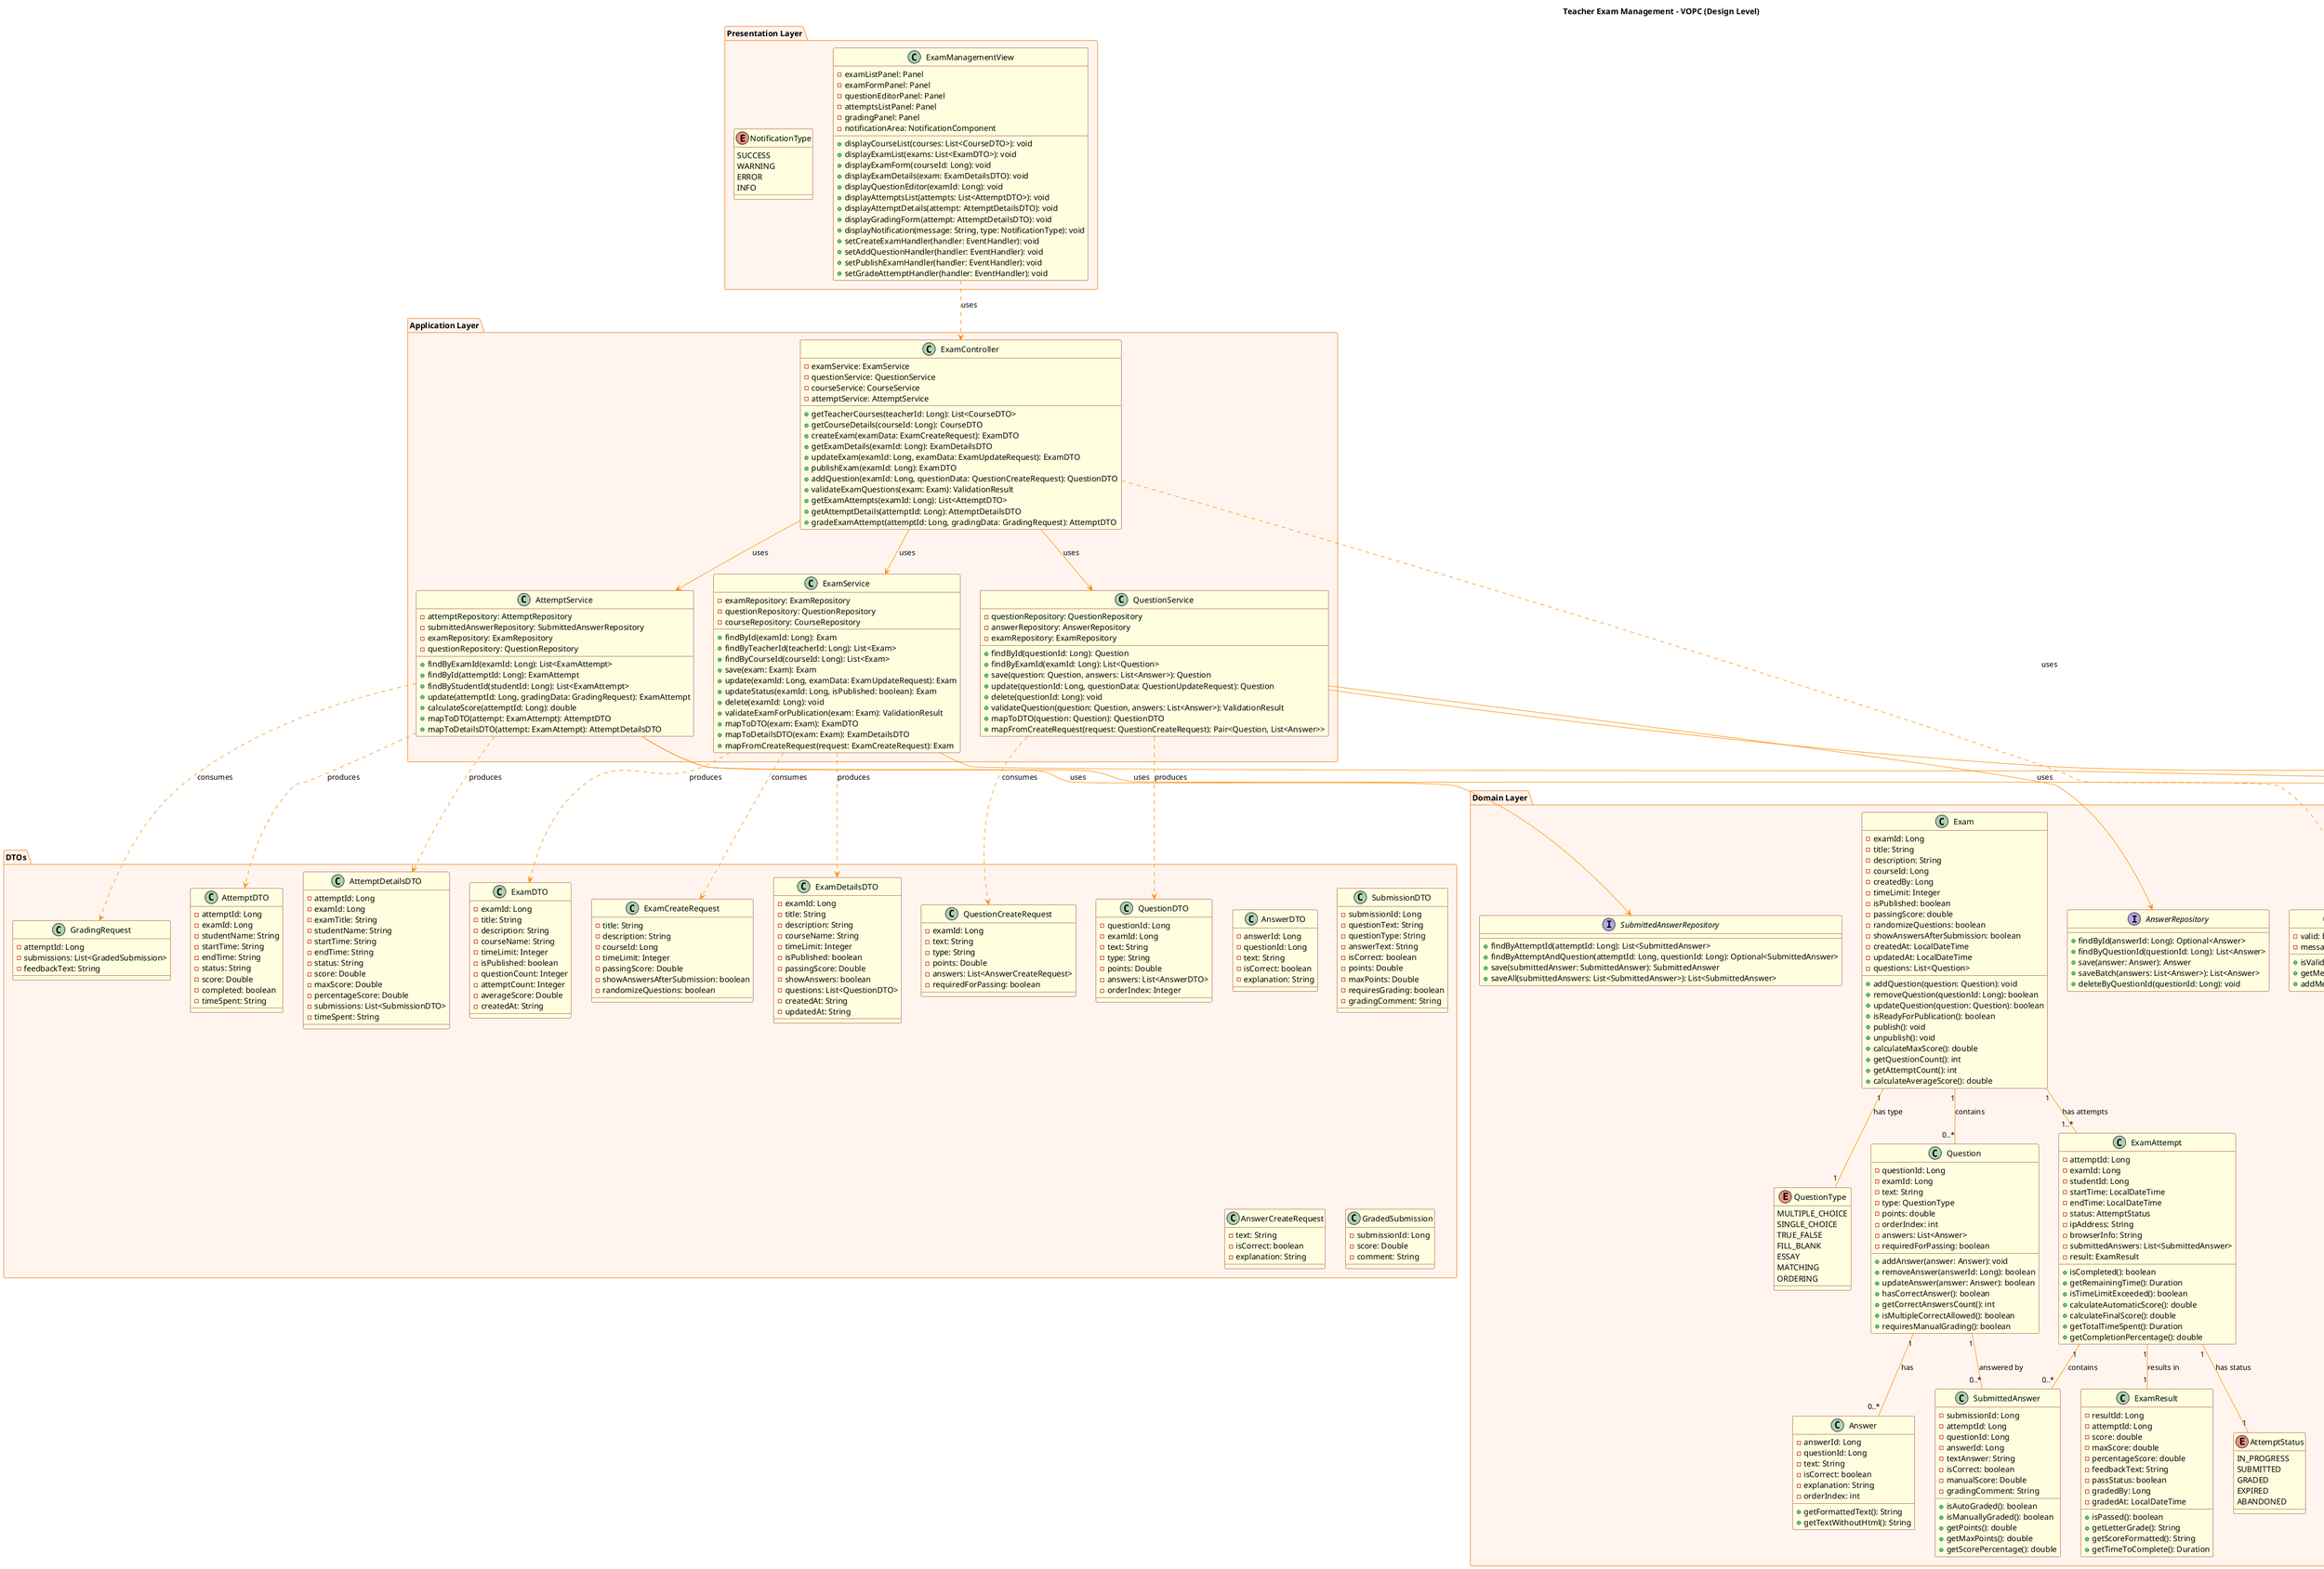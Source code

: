 @startuml
title Teacher Exam Management - VOPC (Design Level)

skinparam class {
  BackgroundColor LightYellow
  ArrowColor DarkOrange
  BorderColor Maroon
}

skinparam package {
  BackgroundColor SeaShell
  BorderColor SandyBrown
}

package "Presentation Layer" {
  class "ExamManagementView" as EMV {
    - examListPanel: Panel
    - examFormPanel: Panel
    - questionEditorPanel: Panel
    - attemptsListPanel: Panel
    - gradingPanel: Panel
    - notificationArea: NotificationComponent
    + displayCourseList(courses: List<CourseDTO>): void
    + displayExamList(exams: List<ExamDTO>): void
    + displayExamForm(courseId: Long): void
    + displayExamDetails(exam: ExamDetailsDTO): void
    + displayQuestionEditor(examId: Long): void
    + displayAttemptsList(attempts: List<AttemptDTO>): void
    + displayAttemptDetails(attempt: AttemptDetailsDTO): void
    + displayGradingForm(attempt: AttemptDetailsDTO): void
    + displayNotification(message: String, type: NotificationType): void
    + setCreateExamHandler(handler: EventHandler): void
    + setAddQuestionHandler(handler: EventHandler): void
    + setPublishExamHandler(handler: EventHandler): void
    + setGradeAttemptHandler(handler: EventHandler): void
  }
  
  enum "NotificationType" as NT {
    SUCCESS
    WARNING
    ERROR
    INFO
  }
}

package "Application Layer" {
  class "ExamController" as EC {
    - examService: ExamService
    - questionService: QuestionService
    - courseService: CourseService
    - attemptService: AttemptService
    + getTeacherCourses(teacherId: Long): List<CourseDTO>
    + getCourseDetails(courseId: Long): CourseDTO
    + createExam(examData: ExamCreateRequest): ExamDTO
    + getExamDetails(examId: Long): ExamDetailsDTO
    + updateExam(examId: Long, examData: ExamUpdateRequest): ExamDTO
    + publishExam(examId: Long): ExamDTO
    + addQuestion(examId: Long, questionData: QuestionCreateRequest): QuestionDTO
    + validateExamQuestions(exam: Exam): ValidationResult
    + getExamAttempts(examId: Long): List<AttemptDTO>
    + getAttemptDetails(attemptId: Long): AttemptDetailsDTO
    + gradeExamAttempt(attemptId: Long, gradingData: GradingRequest): AttemptDTO
  }
  
  class "ExamService" as ES {
    - examRepository: ExamRepository
    - questionRepository: QuestionRepository
    - courseRepository: CourseRepository
    + findById(examId: Long): Exam
    + findByTeacherId(teacherId: Long): List<Exam>
    + findByCourseId(courseId: Long): List<Exam>
    + save(exam: Exam): Exam
    + update(examId: Long, examData: ExamUpdateRequest): Exam
    + updateStatus(examId: Long, isPublished: boolean): Exam
    + delete(examId: Long): void
    + validateExamForPublication(exam: Exam): ValidationResult
    + mapToDTO(exam: Exam): ExamDTO
    + mapToDetailsDTO(exam: Exam): ExamDetailsDTO
    + mapFromCreateRequest(request: ExamCreateRequest): Exam
  }
  
  class "QuestionService" as QS {
    - questionRepository: QuestionRepository
    - answerRepository: AnswerRepository
    - examRepository: ExamRepository
    + findById(questionId: Long): Question
    + findByExamId(examId: Long): List<Question>
    + save(question: Question, answers: List<Answer>): Question
    + update(questionId: Long, questionData: QuestionUpdateRequest): Question
    + delete(questionId: Long): void
    + validateQuestion(question: Question, answers: List<Answer>): ValidationResult
    + mapToDTO(question: Question): QuestionDTO
    + mapFromCreateRequest(request: QuestionCreateRequest): Pair<Question, List<Answer>>
  }
  
  class "AttemptService" as AS {
    - attemptRepository: AttemptRepository
    - submittedAnswerRepository: SubmittedAnswerRepository
    - examRepository: ExamRepository
    - questionRepository: QuestionRepository
    + findByExamId(examId: Long): List<ExamAttempt>
    + findById(attemptId: Long): ExamAttempt
    + findByStudentId(studentId: Long): List<ExamAttempt>
    + update(attemptId: Long, gradingData: GradingRequest): ExamAttempt
    + calculateScore(attemptId: Long): double
    + mapToDTO(attempt: ExamAttempt): AttemptDTO
    + mapToDetailsDTO(attempt: ExamAttempt): AttemptDetailsDTO
  }
}

package "Domain Layer" {
  interface "ExamRepository" as ER {
    + findById(examId: Long): Optional<Exam>
    + findByTeacherId(teacherId: Long): List<Exam>
    + findByCourseId(courseId: Long): List<Exam>
    + save(exam: Exam): Exam
    + update(examId: Long, examData: Map<String, Object>): Exam
    + updateStatus(examId: Long, status: boolean): Exam
    + delete(examId: Long): void
  }
  
  interface "QuestionRepository" as QR {
    + findById(questionId: Long): Optional<Question>
    + findByExamId(examId: Long): List<Question>
    + save(question: Question): Question
    + update(questionId: Long, questionData: Map<String, Object>): Question
    + delete(questionId: Long): void
    + countByExamId(examId: Long): int
  }
  
  interface "AnswerRepository" as AR {
    + findById(answerId: Long): Optional<Answer>
    + findByQuestionId(questionId: Long): List<Answer>
    + save(answer: Answer): Answer
    + saveBatch(answers: List<Answer>): List<Answer>
    + deleteByQuestionId(questionId: Long): void
  }
  
  interface "AttemptRepository" as ATR {
    + findById(attemptId: Long): Optional<ExamAttempt>
    + findByExamId(examId: Long): List<ExamAttempt>
    + findByStudentId(studentId: Long): List<ExamAttempt>
    + save(attempt: ExamAttempt): ExamAttempt
    + update(attemptId: Long, attemptData: Map<String, Object>): ExamAttempt
  }
  
  interface "SubmittedAnswerRepository" as SAR {
    + findByAttemptId(attemptId: Long): List<SubmittedAnswer>
    + findByAttemptAndQuestion(attemptId: Long, questionId: Long): Optional<SubmittedAnswer>
    + save(submittedAnswer: SubmittedAnswer): SubmittedAnswer
    + saveAll(submittedAnswers: List<SubmittedAnswer>): List<SubmittedAnswer>
  }
  
  class "Exam" as E {
    - examId: Long
    - title: String
    - description: String
    - courseId: Long
    - createdBy: Long
    - timeLimit: Integer
    - isPublished: boolean
    - passingScore: double
    - randomizeQuestions: boolean
    - showAnswersAfterSubmission: boolean
    - createdAt: LocalDateTime
    - updatedAt: LocalDateTime
    - questions: List<Question>
    + addQuestion(question: Question): void
    + removeQuestion(questionId: Long): boolean
    + updateQuestion(question: Question): boolean
    + isReadyForPublication(): boolean
    + publish(): void
    + unpublish(): void
    + calculateMaxScore(): double
    + getQuestionCount(): int
    + getAttemptCount(): int
    + calculateAverageScore(): double
  }
  
  class "Question" as Q {
    - questionId: Long
    - examId: Long
    - text: String
    - type: QuestionType
    - points: double
    - orderIndex: int
    - answers: List<Answer>
    - requiredForPassing: boolean
    + addAnswer(answer: Answer): void
    + removeAnswer(answerId: Long): boolean
    + updateAnswer(answer: Answer): boolean
    + hasCorrectAnswer(): boolean
    + getCorrectAnswersCount(): int
    + isMultipleCorrectAllowed(): boolean
    + requiresManualGrading(): boolean
  }
  
  class "Answer" as A {
    - answerId: Long
    - questionId: Long
    - text: String
    - isCorrect: boolean
    - explanation: String
    - orderIndex: int
    + getFormattedText(): String
    + getTextWithoutHtml(): String
  }
  
  class "ExamAttempt" as EA {
    - attemptId: Long
    - examId: Long
    - studentId: Long
    - startTime: LocalDateTime
    - endTime: LocalDateTime
    - status: AttemptStatus
    - ipAddress: String
    - browserInfo: String
    - submittedAnswers: List<SubmittedAnswer>
    - result: ExamResult
    + isCompleted(): boolean
    + getRemainingTime(): Duration
    + isTimeLimitExceeded(): boolean
    + calculateAutomaticScore(): double
    + calculateFinalScore(): double
    + getTotalTimeSpent(): Duration
    + getCompletionPercentage(): double
  }
  
  class "SubmittedAnswer" as SA {
    - submissionId: Long
    - attemptId: Long
    - questionId: Long
    - answerId: Long
    - textAnswer: String
    - isCorrect: boolean
    - manualScore: Double
    - gradingComment: String
    + isAutoGraded(): boolean
    + isManuallyGraded(): boolean
    + getPoints(): double
    + getMaxPoints(): double
    + getScorePercentage(): double
  }
  
  class "ExamResult" as ER2 {
    - resultId: Long
    - attemptId: Long
    - score: double
    - maxScore: double
    - percentageScore: double
    - feedbackText: String
    - passStatus: boolean
    - gradedBy: Long
    - gradedAt: LocalDateTime
    + isPassed(): boolean
    + getLetterGrade(): String
    + getScoreFormatted(): String
    + getTimeToComplete(): Duration
  }
  
  enum "QuestionType" as QT {
    MULTIPLE_CHOICE
    SINGLE_CHOICE
    TRUE_FALSE
    FILL_BLANK
    ESSAY
    MATCHING
    ORDERING
  }
  
  enum "AttemptStatus" as AS2 {
    IN_PROGRESS
    SUBMITTED
    GRADED
    EXPIRED
    ABANDONED
  }
  
  class "ValidationResult" as VR {
    - valid: boolean
    - messages: List<String>
    + isValid(): boolean
    + getMessages(): List<String>
    + addMessage(message: String): void
  }
}

package "Infrastructure Layer" {
  class "ExamRepositoryImpl" as ERI {
    - dataSource: DataSource
    + findById(examId: Long): Optional<Exam>
    + findByTeacherId(teacherId: Long): List<Exam>
    + findByCourseId(courseId: Long): List<Exam>
    + save(exam: Exam): Exam
    + update(examId: Long, examData: Map<String, Object>): Exam
    + updateStatus(examId: Long, status: boolean): Exam
    + delete(examId: Long): void
    - mapResultSetToExam(rs: ResultSet): Exam
  }
  
  class "QuestionRepositoryImpl" as QRI {
    - dataSource: DataSource
    + findById(questionId: Long): Optional<Question>
    + findByExamId(examId: Long): List<Question>
    + save(question: Question): Question
    + update(questionId: Long, questionData: Map<String, Object>): Question
    + delete(questionId: Long): void
    + countByExamId(examId: Long): int
    - mapResultSetToQuestion(rs: ResultSet): Question
  }
  
  class "AttemptRepositoryImpl" as ATRI {
    - dataSource: DataSource
    + findById(attemptId: Long): Optional<ExamAttempt>
    + findByExamId(examId: Long): List<ExamAttempt>
    + findByStudentId(studentId: Long): List<ExamAttempt>
    + save(attempt: ExamAttempt): ExamAttempt
    + update(attemptId: Long, attemptData: Map<String, Object>): ExamAttempt
    - mapResultSetToAttempt(rs: ResultSet): ExamAttempt
  }
}

' DTOs
package "DTOs" {
  class "ExamDTO" as EDTO {
    - examId: Long
    - title: String
    - description: String
    - courseName: String
    - timeLimit: Integer
    - isPublished: boolean
    - questionCount: Integer
    - attemptCount: Integer
    - averageScore: Double
    - createdAt: String
  }
  
  class "ExamDetailsDTO" as EDDTO {
    - examId: Long
    - title: String
    - description: String
    - courseName: String
    - timeLimit: Integer
    - isPublished: boolean
    - passingScore: Double
    - showAnswers: boolean
    - questions: List<QuestionDTO>
    - createdAt: String
    - updatedAt: String
  }
  
  class "QuestionDTO" as QDTO {
    - questionId: Long
    - examId: Long
    - text: String
    - type: String
    - points: Double
    - answers: List<AnswerDTO>
    - orderIndex: Integer
  }
  
  class "AnswerDTO" as ADTO {
    - answerId: Long
    - questionId: Long
    - text: String
    - isCorrect: boolean
    - explanation: String
  }
  
  class "AttemptDTO" as ATDTO {
    - attemptId: Long
    - examId: Long
    - studentName: String
    - startTime: String
    - endTime: String
    - status: String
    - score: Double
    - completed: boolean
    - timeSpent: String
  }
  
  class "AttemptDetailsDTO" as ATDDTO {
    - attemptId: Long
    - examId: Long
    - examTitle: String
    - studentName: String
    - startTime: String
    - endTime: String
    - status: String
    - score: Double
    - maxScore: Double
    - percentageScore: Double
    - submissions: List<SubmissionDTO>
    - timeSpent: String
  }
  
  class "SubmissionDTO" as SDTO {
    - submissionId: Long
    - questionText: String
    - questionType: String
    - answerText: String
    - isCorrect: boolean
    - points: Double
    - maxPoints: Double
    - requiresGrading: boolean
    - gradingComment: String
  }
  
  class "ExamCreateRequest" as ECR {
    - title: String
    - description: String
    - courseId: Long
    - timeLimit: Integer
    - passingScore: Double
    - showAnswersAfterSubmission: boolean
    - randomizeQuestions: boolean
  }
  
  class "QuestionCreateRequest" as QCR {
    - examId: Long
    - text: String
    - type: String
    - points: Double
    - answers: List<AnswerCreateRequest>
    - requiredForPassing: boolean
  }
  
  class "AnswerCreateRequest" as ACR {
    - text: String
    - isCorrect: boolean
    - explanation: String
  }
  
  class "GradingRequest" as GR {
    - attemptId: Long
    - submissions: List<GradedSubmission>
    - feedbackText: String
  }
  
  class "GradedSubmission" as GS {
    - submissionId: Long
    - score: Double
    - comment: String
  }
}

' Relationships
EMV ..> EC : uses
EC --> ES : uses
EC --> QS : uses
EC --> AS : uses
ES --> ER : uses
QS --> QR : uses
QS --> AR : uses
AS --> ATR : uses
AS --> SAR : uses
ERI ..|> ER : implements
QRI ..|> QR : implements
ATRI ..|> ATR : implements
ES ..> EDTO : produces
ES ..> EDDTO : produces
QS ..> QDTO : produces
AS ..> ATDTO : produces
AS ..> ATDDTO : produces
ES ..> ECR : consumes
QS ..> QCR : consumes
AS ..> GR : consumes
E "1" -- "0..*" Q : contains
Q "1" -- "0..*" A : has
EA "1" -- "0..*" SA : contains
EA "1" -- "1" ER2 : results in
E "1" -- "1..*" EA : has attempts
Q "1" -- "0..*" SA : answered by
EC ..> VR : uses
E "1" -- "1" QT : has type
EA "1" -- "1" AS2 : has status

@enduml 